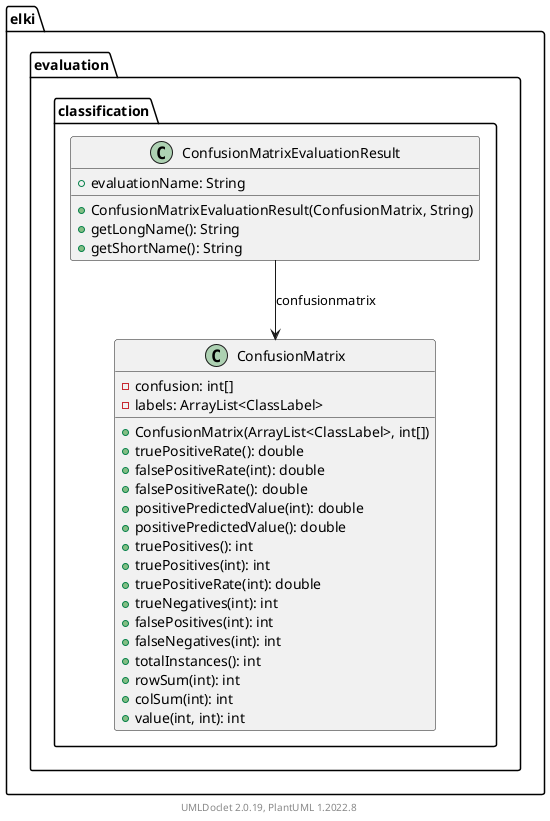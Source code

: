 @startuml
    remove .*\.(Instance|Par|Parameterizer|Factory)$
    namespace elki.evaluation.classification {

        class ConfusionMatrixEvaluationResult [[ConfusionMatrixEvaluationResult.html]] {
            +evaluationName: String
            +ConfusionMatrixEvaluationResult(ConfusionMatrix, String)
            +getLongName(): String
            +getShortName(): String
        }

        class ConfusionMatrix [[ConfusionMatrix.html]] {
            -confusion: int[]
            -labels: ArrayList<ClassLabel>
            +ConfusionMatrix(ArrayList<ClassLabel>, int[])
            +truePositiveRate(): double
            +falsePositiveRate(int): double
            +falsePositiveRate(): double
            +positivePredictedValue(int): double
            +positivePredictedValue(): double
            +truePositives(): int
            +truePositives(int): int
            +truePositiveRate(int): double
            +trueNegatives(int): int
            +falsePositives(int): int
            +falseNegatives(int): int
            +totalInstances(): int
            +rowSum(int): int
            +colSum(int): int
            +value(int, int): int
        }

        ConfusionMatrixEvaluationResult --> ConfusionMatrix: confusionmatrix
    }

    center footer UMLDoclet 2.0.19, PlantUML 1.2022.8
@enduml
